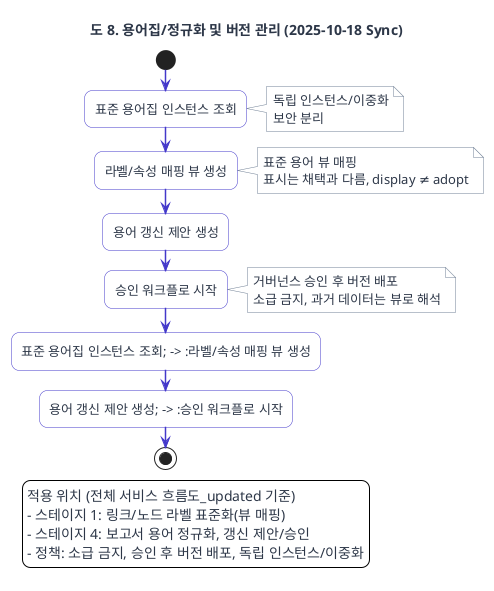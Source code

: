 @startuml

title 도 8. 용어집/정규화 및 버전 관리 (2025-10-18 Sync)

'================================================================
' Worflogy.com Website Theme for PlantUML
'================================================================

'// 1. 전역 스타일 (Global Style & Fonts) //
skinparam backgroundColor #ffffff
skinparam defaultFontName "Pretendard"
skinparam defaultFontSize 13
skinparam defaultFontColor #2D3748
skinparam shadowing false
skinparam roundCorner 16

'// 2. 화살표 및 연결선 스타일 (Arrow & Connector Style) //
skinparam ArrowColor #718096
skinparam ArrowThickness 1.5
skinparam ArrowFontColor #718096
skinparam ArrowFontSize 12
skinparam linetype ortho

'// 3. 기본 요소 스타일 (Standard Elements Style) //
skinparam card {
  BackgroundColor #ffffff
  BorderColor #718096
}
skinparam note {
  BackgroundColor #ffffff
  BorderColor #718096
  FontColor #2D3748
}
skinparam component {
  BackgroundColor #ffffff
  BorderColor #718096
}
skinparam package {
  BackgroundColor #ffffff
  BorderColor #718096
}
skinparam database {
  BackgroundColor #ffffff
  BorderColor #718096
}
' [추가] 파티션(Partition) 스타일 정의
skinparam partition {
  BackgroundColor #F4F6F8 ' 웹사이트의 연한 배경색으로 구분감 부여
  BorderColor #718096
  FontColor #2D3748
}

'// 4. 강조 요소 스타일 (Accent Elements Style) //
skinparam actor {
  BackgroundColor #4338CA
  BorderColor #4338CA
  FontColor #ffffff
}
skinparam participant {
  BackgroundColor #4338CA
  BorderColor #4338CA
  FontColor #ffffff
}
skinparam usecase {
  BackgroundColor #ffffff
  BorderColor #4338CA
  ArrowColor #4338CA
}
skinparam activity {
  BackgroundColor #ffffff
  BorderColor #4338CA
  FontColor #2D3748
}

'// 5. 클래스 다이어그램 스타일 (Class Diagram Style) //
skinparam class {
  BackgroundColor #ffffff
  BorderColor #718096 ' [수정] 테두리 색상 변경
  HeaderBackgroundColor #4338CA
  FontColor #ffffff
  AttributeFontColor #2D3748
  AttributeFontSize 12
}

'================================================================

start

:표준 용어집 인스턴스 조회;
note right
독립 인스턴스/이중화
보안 분리
end note

:라벨/속성 매핑 뷰 생성;
note right
표준 용어 뷰 매핑
표시는 채택과 다름, display ≠ adopt
end note

:용어 갱신 제안 생성;
:승인 워크플로 시작;
note right
거버넌스 승인 후 버전 배포
소급 금지, 과거 데이터는 뷰로 해석
end note

:표준 용어집 인스턴스 조회; -> :라벨/속성 매핑 뷰 생성;
:용어 갱신 제안 생성; -> :승인 워크플로 시작;

stop

legend left
적용 위치 (전체 서비스 흐름도_updated 기준)
- 스테이지 1: 링크/노드 라벨 표준화(뷰 매핑)
- 스테이지 4: 보고서 용어 정규화, 갱신 제안/승인
- 정책: 소급 금지, 승인 후 버전 배포, 독립 인스턴스/이중화
end legend

@enduml
